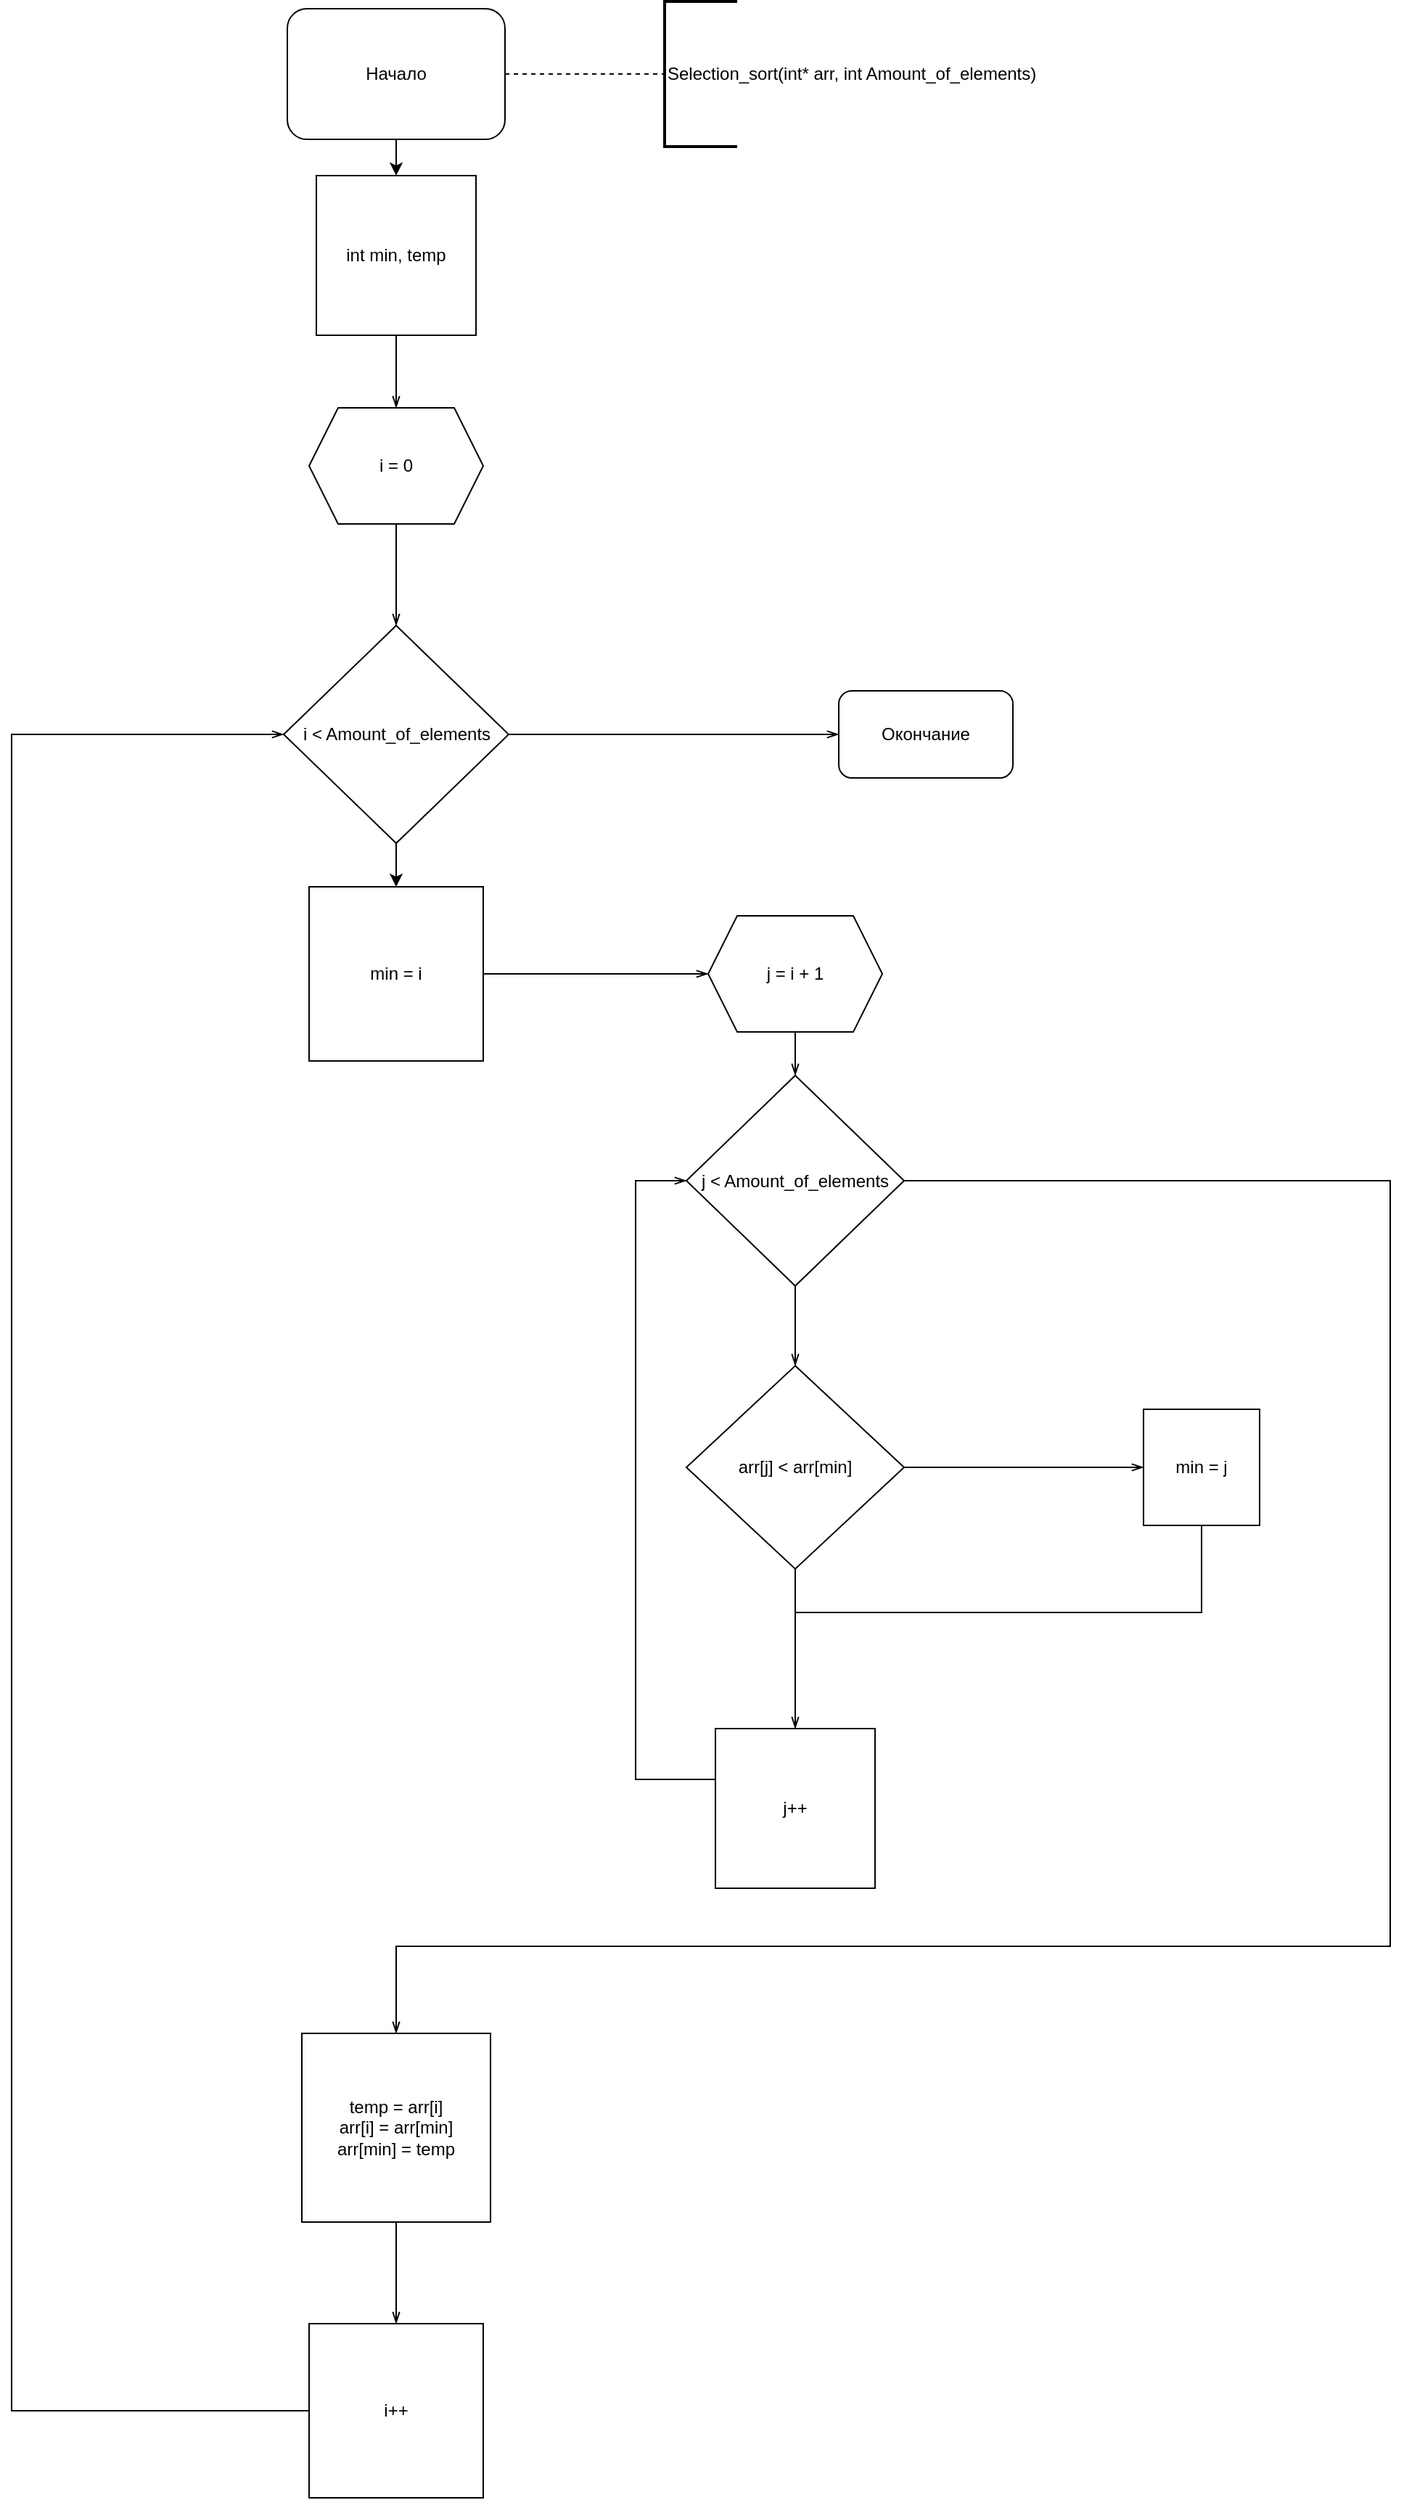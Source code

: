 <mxfile version="15.6.8" type="github">
  <diagram id="JtWoORu62oSFt6Ij9DHz" name="Page-1">
    <mxGraphModel dx="1422" dy="762" grid="1" gridSize="10" guides="1" tooltips="1" connect="1" arrows="1" fold="1" page="1" pageScale="1" pageWidth="850" pageHeight="1100" math="0" shadow="0">
      <root>
        <mxCell id="0" />
        <mxCell id="1" parent="0" />
        <mxCell id="2sIGeX1ukINf47vbquPl-16" value="" style="edgeStyle=orthogonalEdgeStyle;rounded=0;orthogonalLoop=1;jettySize=auto;html=1;" edge="1" parent="1" source="2sIGeX1ukINf47vbquPl-1" target="2sIGeX1ukINf47vbquPl-5">
          <mxGeometry relative="1" as="geometry" />
        </mxCell>
        <mxCell id="2sIGeX1ukINf47vbquPl-1" value="Начало" style="rounded=1;whiteSpace=wrap;html=1;" vertex="1" parent="1">
          <mxGeometry x="300" y="35" width="150" height="90" as="geometry" />
        </mxCell>
        <mxCell id="2sIGeX1ukINf47vbquPl-3" value="Selection_sort(int* arr, int Amount_of_elements)" style="strokeWidth=2;html=1;shape=mxgraph.flowchart.annotation_1;align=left;pointerEvents=1;" vertex="1" parent="1">
          <mxGeometry x="560" y="30" width="50" height="100" as="geometry" />
        </mxCell>
        <mxCell id="2sIGeX1ukINf47vbquPl-4" value="" style="endArrow=none;dashed=1;html=1;rounded=0;exitX=1;exitY=0.5;exitDx=0;exitDy=0;entryX=0;entryY=0.5;entryDx=0;entryDy=0;entryPerimeter=0;" edge="1" parent="1" source="2sIGeX1ukINf47vbquPl-1" target="2sIGeX1ukINf47vbquPl-3">
          <mxGeometry width="50" height="50" relative="1" as="geometry">
            <mxPoint x="400" y="420" as="sourcePoint" />
            <mxPoint x="450" y="370" as="targetPoint" />
          </mxGeometry>
        </mxCell>
        <mxCell id="2sIGeX1ukINf47vbquPl-22" style="edgeStyle=orthogonalEdgeStyle;rounded=0;orthogonalLoop=1;jettySize=auto;html=1;exitX=0.5;exitY=1;exitDx=0;exitDy=0;entryX=0.5;entryY=0;entryDx=0;entryDy=0;endArrow=openThin;endFill=0;" edge="1" parent="1" source="2sIGeX1ukINf47vbquPl-5" target="2sIGeX1ukINf47vbquPl-20">
          <mxGeometry relative="1" as="geometry" />
        </mxCell>
        <mxCell id="2sIGeX1ukINf47vbquPl-5" value="int min, temp" style="whiteSpace=wrap;html=1;aspect=fixed;" vertex="1" parent="1">
          <mxGeometry x="320" y="150" width="110" height="110" as="geometry" />
        </mxCell>
        <mxCell id="2sIGeX1ukINf47vbquPl-12" value="" style="edgeStyle=orthogonalEdgeStyle;rounded=0;orthogonalLoop=1;jettySize=auto;html=1;" edge="1" parent="1" source="2sIGeX1ukINf47vbquPl-6" target="2sIGeX1ukINf47vbquPl-9">
          <mxGeometry relative="1" as="geometry" />
        </mxCell>
        <mxCell id="2sIGeX1ukINf47vbquPl-53" style="edgeStyle=orthogonalEdgeStyle;rounded=0;orthogonalLoop=1;jettySize=auto;html=1;exitX=1;exitY=0.5;exitDx=0;exitDy=0;startArrow=none;startFill=0;endArrow=openThin;endFill=0;" edge="1" parent="1" source="2sIGeX1ukINf47vbquPl-6" target="2sIGeX1ukINf47vbquPl-52">
          <mxGeometry relative="1" as="geometry" />
        </mxCell>
        <mxCell id="2sIGeX1ukINf47vbquPl-6" value="i &amp;lt; Amount_of_elements" style="rhombus;whiteSpace=wrap;html=1;" vertex="1" parent="1">
          <mxGeometry x="297.5" y="460" width="155" height="150" as="geometry" />
        </mxCell>
        <mxCell id="2sIGeX1ukINf47vbquPl-38" value="" style="edgeStyle=orthogonalEdgeStyle;rounded=0;orthogonalLoop=1;jettySize=auto;html=1;startArrow=none;startFill=0;endArrow=openThin;endFill=0;" edge="1" parent="1" source="2sIGeX1ukINf47vbquPl-9" target="2sIGeX1ukINf47vbquPl-36">
          <mxGeometry relative="1" as="geometry" />
        </mxCell>
        <mxCell id="2sIGeX1ukINf47vbquPl-9" value="min = i" style="whiteSpace=wrap;html=1;aspect=fixed;" vertex="1" parent="1">
          <mxGeometry x="315" y="640" width="120" height="120" as="geometry" />
        </mxCell>
        <mxCell id="2sIGeX1ukINf47vbquPl-33" style="edgeStyle=orthogonalEdgeStyle;rounded=0;orthogonalLoop=1;jettySize=auto;html=1;entryX=0;entryY=0.5;entryDx=0;entryDy=0;startArrow=none;startFill=0;endArrow=openThin;endFill=0;exitX=0;exitY=0.5;exitDx=0;exitDy=0;" edge="1" parent="1" source="2sIGeX1ukINf47vbquPl-10" target="2sIGeX1ukINf47vbquPl-6">
          <mxGeometry relative="1" as="geometry">
            <mxPoint x="90" y="850" as="sourcePoint" />
            <Array as="points">
              <mxPoint x="110" y="1690" />
              <mxPoint x="110" y="535" />
            </Array>
          </mxGeometry>
        </mxCell>
        <mxCell id="2sIGeX1ukINf47vbquPl-10" value="i++" style="whiteSpace=wrap;html=1;aspect=fixed;" vertex="1" parent="1">
          <mxGeometry x="315" y="1630" width="120" height="120" as="geometry" />
        </mxCell>
        <mxCell id="2sIGeX1ukINf47vbquPl-23" style="edgeStyle=orthogonalEdgeStyle;rounded=0;orthogonalLoop=1;jettySize=auto;html=1;exitX=0.5;exitY=1;exitDx=0;exitDy=0;entryX=0.5;entryY=0;entryDx=0;entryDy=0;endArrow=openThin;endFill=0;" edge="1" parent="1" source="2sIGeX1ukINf47vbquPl-20" target="2sIGeX1ukINf47vbquPl-6">
          <mxGeometry relative="1" as="geometry">
            <Array as="points">
              <mxPoint x="375" y="440" />
              <mxPoint x="375" y="440" />
            </Array>
          </mxGeometry>
        </mxCell>
        <mxCell id="2sIGeX1ukINf47vbquPl-20" value="i = 0" style="shape=hexagon;perimeter=hexagonPerimeter2;whiteSpace=wrap;html=1;fixedSize=1;" vertex="1" parent="1">
          <mxGeometry x="315" y="310" width="120" height="80" as="geometry" />
        </mxCell>
        <mxCell id="2sIGeX1ukINf47vbquPl-39" value="" style="edgeStyle=orthogonalEdgeStyle;rounded=0;orthogonalLoop=1;jettySize=auto;html=1;startArrow=none;startFill=0;endArrow=openThin;endFill=0;" edge="1" parent="1" source="2sIGeX1ukINf47vbquPl-36" target="2sIGeX1ukINf47vbquPl-37">
          <mxGeometry relative="1" as="geometry" />
        </mxCell>
        <mxCell id="2sIGeX1ukINf47vbquPl-36" value="j = i + 1" style="shape=hexagon;perimeter=hexagonPerimeter2;whiteSpace=wrap;html=1;fixedSize=1;" vertex="1" parent="1">
          <mxGeometry x="590" y="660" width="120" height="80" as="geometry" />
        </mxCell>
        <mxCell id="2sIGeX1ukINf47vbquPl-41" value="" style="edgeStyle=orthogonalEdgeStyle;rounded=0;orthogonalLoop=1;jettySize=auto;html=1;startArrow=none;startFill=0;endArrow=openThin;endFill=0;" edge="1" parent="1" source="2sIGeX1ukINf47vbquPl-37" target="2sIGeX1ukINf47vbquPl-40">
          <mxGeometry relative="1" as="geometry" />
        </mxCell>
        <mxCell id="2sIGeX1ukINf47vbquPl-50" style="edgeStyle=orthogonalEdgeStyle;rounded=0;orthogonalLoop=1;jettySize=auto;html=1;exitX=1;exitY=0.5;exitDx=0;exitDy=0;entryX=0.5;entryY=0;entryDx=0;entryDy=0;startArrow=none;startFill=0;endArrow=openThin;endFill=0;" edge="1" parent="1" source="2sIGeX1ukINf47vbquPl-37" target="2sIGeX1ukINf47vbquPl-49">
          <mxGeometry relative="1" as="geometry">
            <Array as="points">
              <mxPoint x="1060" y="843" />
              <mxPoint x="1060" y="1370" />
            </Array>
          </mxGeometry>
        </mxCell>
        <mxCell id="2sIGeX1ukINf47vbquPl-37" value="j &amp;lt; Amount_of_elements" style="rhombus;whiteSpace=wrap;html=1;" vertex="1" parent="1">
          <mxGeometry x="575" y="770" width="150" height="145" as="geometry" />
        </mxCell>
        <mxCell id="2sIGeX1ukINf47vbquPl-43" value="" style="edgeStyle=orthogonalEdgeStyle;rounded=0;orthogonalLoop=1;jettySize=auto;html=1;startArrow=none;startFill=0;endArrow=openThin;endFill=0;" edge="1" parent="1" source="2sIGeX1ukINf47vbquPl-40" target="2sIGeX1ukINf47vbquPl-42">
          <mxGeometry relative="1" as="geometry" />
        </mxCell>
        <mxCell id="2sIGeX1ukINf47vbquPl-46" value="" style="edgeStyle=orthogonalEdgeStyle;rounded=0;orthogonalLoop=1;jettySize=auto;html=1;startArrow=none;startFill=0;endArrow=openThin;endFill=0;" edge="1" parent="1" source="2sIGeX1ukINf47vbquPl-40" target="2sIGeX1ukINf47vbquPl-45">
          <mxGeometry relative="1" as="geometry" />
        </mxCell>
        <mxCell id="2sIGeX1ukINf47vbquPl-40" value="arr[j] &amp;lt; arr[min]" style="rhombus;whiteSpace=wrap;html=1;" vertex="1" parent="1">
          <mxGeometry x="575" y="970" width="150" height="140" as="geometry" />
        </mxCell>
        <mxCell id="2sIGeX1ukINf47vbquPl-44" style="edgeStyle=orthogonalEdgeStyle;rounded=0;orthogonalLoop=1;jettySize=auto;html=1;entryX=0;entryY=0.5;entryDx=0;entryDy=0;startArrow=none;startFill=0;endArrow=openThin;endFill=0;" edge="1" parent="1" source="2sIGeX1ukINf47vbquPl-42" target="2sIGeX1ukINf47vbquPl-37">
          <mxGeometry relative="1" as="geometry">
            <Array as="points">
              <mxPoint x="540" y="1255" />
              <mxPoint x="540" y="843" />
            </Array>
          </mxGeometry>
        </mxCell>
        <mxCell id="2sIGeX1ukINf47vbquPl-42" value="j++" style="whiteSpace=wrap;html=1;aspect=fixed;" vertex="1" parent="1">
          <mxGeometry x="595" y="1220" width="110" height="110" as="geometry" />
        </mxCell>
        <mxCell id="2sIGeX1ukINf47vbquPl-48" style="edgeStyle=orthogonalEdgeStyle;rounded=0;orthogonalLoop=1;jettySize=auto;html=1;exitX=0.5;exitY=1;exitDx=0;exitDy=0;startArrow=none;startFill=0;endArrow=none;endFill=0;" edge="1" parent="1" source="2sIGeX1ukINf47vbquPl-45">
          <mxGeometry relative="1" as="geometry">
            <mxPoint x="650" y="1140" as="targetPoint" />
            <Array as="points">
              <mxPoint x="930" y="1140" />
            </Array>
          </mxGeometry>
        </mxCell>
        <mxCell id="2sIGeX1ukINf47vbquPl-45" value="min = j" style="whiteSpace=wrap;html=1;aspect=fixed;" vertex="1" parent="1">
          <mxGeometry x="890" y="1000" width="80" height="80" as="geometry" />
        </mxCell>
        <mxCell id="2sIGeX1ukINf47vbquPl-51" value="" style="edgeStyle=orthogonalEdgeStyle;rounded=0;orthogonalLoop=1;jettySize=auto;html=1;startArrow=none;startFill=0;endArrow=openThin;endFill=0;" edge="1" parent="1" source="2sIGeX1ukINf47vbquPl-49" target="2sIGeX1ukINf47vbquPl-10">
          <mxGeometry relative="1" as="geometry" />
        </mxCell>
        <mxCell id="2sIGeX1ukINf47vbquPl-49" value="temp = arr[i]&lt;br&gt;arr[i] = arr[min]&lt;br&gt;arr[min] = temp" style="whiteSpace=wrap;html=1;aspect=fixed;" vertex="1" parent="1">
          <mxGeometry x="310" y="1430" width="130" height="130" as="geometry" />
        </mxCell>
        <mxCell id="2sIGeX1ukINf47vbquPl-52" value="Окончание" style="rounded=1;whiteSpace=wrap;html=1;" vertex="1" parent="1">
          <mxGeometry x="680" y="505" width="120" height="60" as="geometry" />
        </mxCell>
      </root>
    </mxGraphModel>
  </diagram>
</mxfile>
